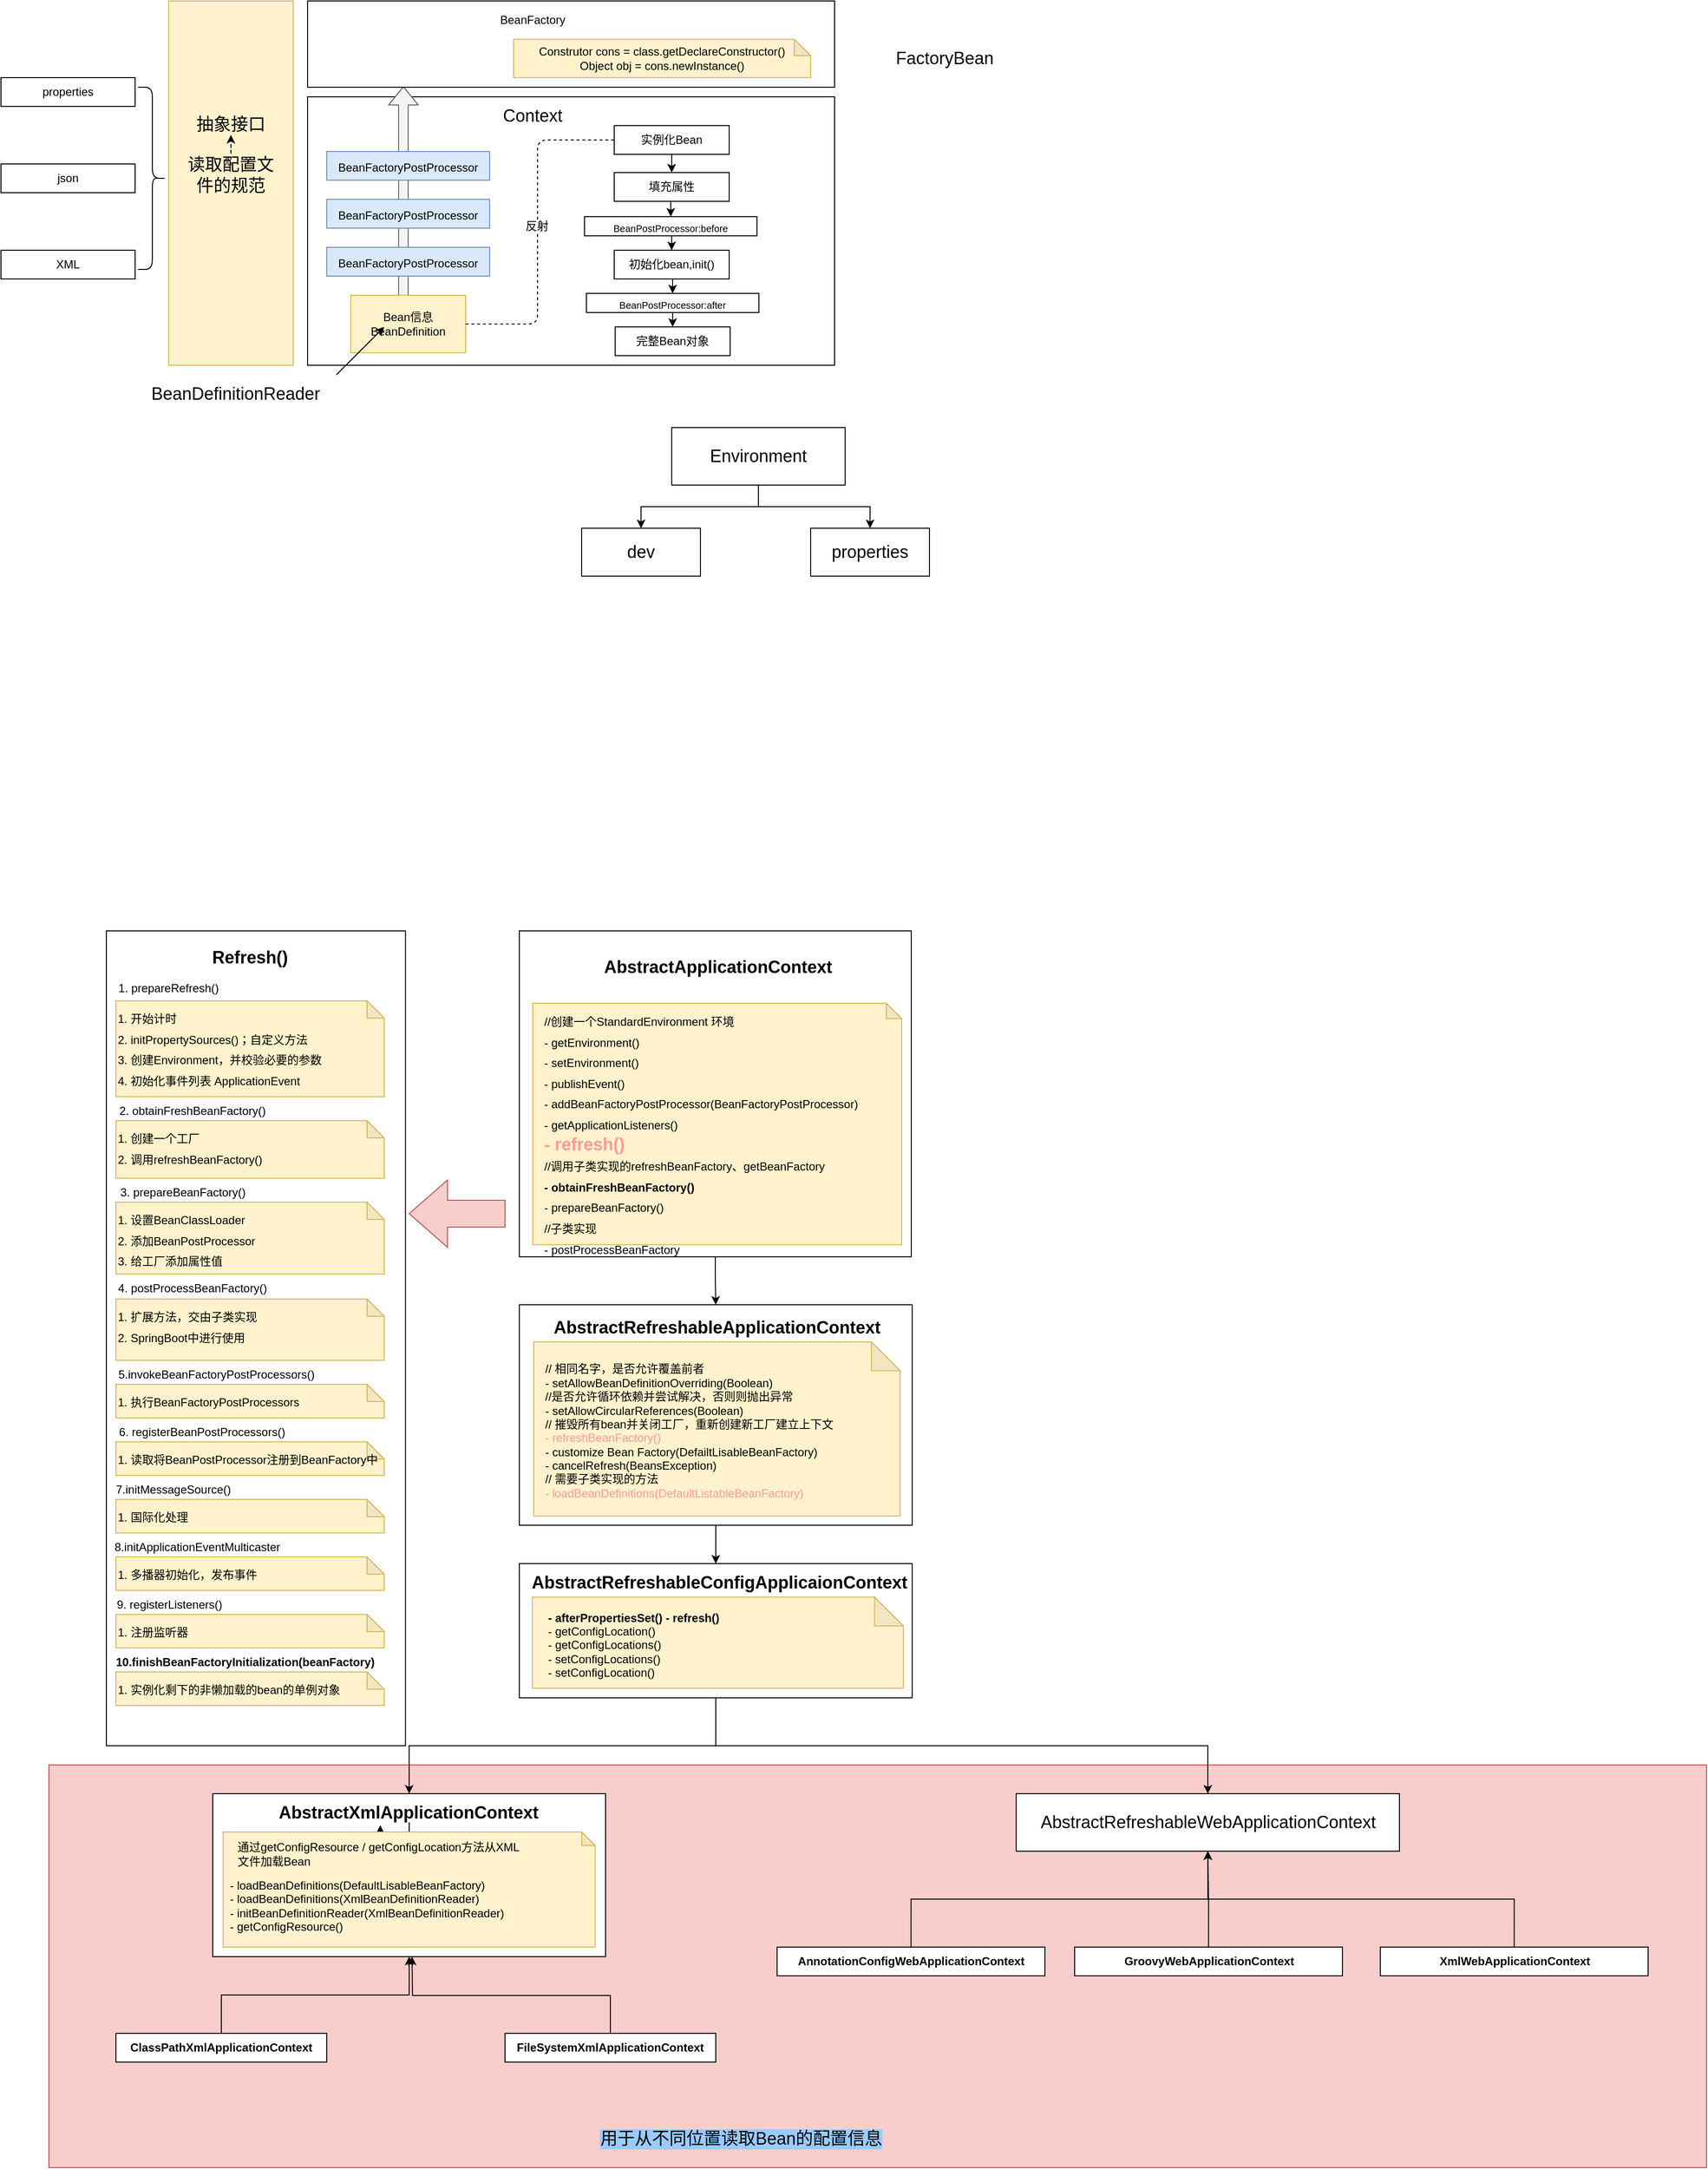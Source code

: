 <mxfile version="14.9.4" type="github">
  <diagram id="Z3F_tw3M94czRbGclj0P" name="Page-1">
    <mxGraphModel dx="1926" dy="-36" grid="1" gridSize="10" guides="1" tooltips="1" connect="1" arrows="1" fold="1" page="1" pageScale="1" pageWidth="827" pageHeight="1169" math="0" shadow="0">
      <root>
        <mxCell id="0" />
        <mxCell id="1" parent="0" />
        <mxCell id="OTE-AY7KIIRI73GwRqa_-37" value="" style="rounded=0;whiteSpace=wrap;html=1;fontSize=18;align=center;fillColor=#f8cecc;strokeColor=#b85450;" vertex="1" parent="1">
          <mxGeometry x="-80" y="3020" width="1730" height="420" as="geometry" />
        </mxCell>
        <mxCell id="5_GDiPNU9crS0oqPosvT-9" value="" style="rounded=0;whiteSpace=wrap;html=1;fontSize=18;" parent="1" vertex="1">
          <mxGeometry x="190" y="1280" width="550" height="280" as="geometry" />
        </mxCell>
        <mxCell id="5_GDiPNU9crS0oqPosvT-41" value="" style="shape=flexArrow;endArrow=classic;html=1;fontSize=18;fillColor=#f5f5f5;strokeColor=#666666;" parent="1" edge="1">
          <mxGeometry width="50" height="50" relative="1" as="geometry">
            <mxPoint x="290" y="1490" as="sourcePoint" />
            <mxPoint x="290" y="1269" as="targetPoint" />
          </mxGeometry>
        </mxCell>
        <mxCell id="5_GDiPNU9crS0oqPosvT-1" value="XML" style="rounded=0;whiteSpace=wrap;html=1;" parent="1" vertex="1">
          <mxGeometry x="-130" y="1440" width="140" height="30" as="geometry" />
        </mxCell>
        <mxCell id="5_GDiPNU9crS0oqPosvT-3" value="json" style="rounded=0;whiteSpace=wrap;html=1;" parent="1" vertex="1">
          <mxGeometry x="-130" y="1350" width="140" height="30" as="geometry" />
        </mxCell>
        <mxCell id="5_GDiPNU9crS0oqPosvT-4" value="properties" style="rounded=0;whiteSpace=wrap;html=1;" parent="1" vertex="1">
          <mxGeometry x="-130" y="1260" width="140" height="30" as="geometry" />
        </mxCell>
        <mxCell id="5_GDiPNU9crS0oqPosvT-7" value="" style="shape=curlyBracket;whiteSpace=wrap;html=1;rounded=1;flipH=1;" parent="1" vertex="1">
          <mxGeometry x="13" y="1270" width="30" height="190" as="geometry" />
        </mxCell>
        <mxCell id="5_GDiPNU9crS0oqPosvT-8" value="BeanDefinitionReader" style="text;html=1;strokeColor=none;fillColor=none;align=center;verticalAlign=middle;whiteSpace=wrap;rounded=0;fontSize=18;" parent="1" vertex="1">
          <mxGeometry x="45" y="1580" width="140" height="20" as="geometry" />
        </mxCell>
        <mxCell id="5_GDiPNU9crS0oqPosvT-10" value="Context" style="text;html=1;strokeColor=none;fillColor=none;align=center;verticalAlign=middle;whiteSpace=wrap;rounded=0;fontSize=18;" parent="1" vertex="1">
          <mxGeometry x="405" y="1290" width="40" height="20" as="geometry" />
        </mxCell>
        <mxCell id="5_GDiPNU9crS0oqPosvT-15" value="" style="group" parent="1" vertex="1" connectable="0">
          <mxGeometry x="45" y="1180" width="130" height="380" as="geometry" />
        </mxCell>
        <mxCell id="5_GDiPNU9crS0oqPosvT-5" value="&lt;h2&gt;&lt;br&gt;&lt;/h2&gt;" style="rounded=0;whiteSpace=wrap;html=1;fillColor=#fff2cc;strokeColor=#d6b656;" parent="5_GDiPNU9crS0oqPosvT-15" vertex="1">
          <mxGeometry width="130" height="380.0" as="geometry" />
        </mxCell>
        <mxCell id="5_GDiPNU9crS0oqPosvT-11" value="抽象接口" style="text;html=1;strokeColor=none;fillColor=none;align=center;verticalAlign=middle;whiteSpace=wrap;rounded=0;fontSize=18;" parent="5_GDiPNU9crS0oqPosvT-15" vertex="1">
          <mxGeometry x="25" y="117.353" width="80" height="22.353" as="geometry" />
        </mxCell>
        <mxCell id="5_GDiPNU9crS0oqPosvT-40" value="" style="edgeStyle=orthogonalEdgeStyle;rounded=0;orthogonalLoop=1;jettySize=auto;html=1;dashed=1;fontSize=18;" parent="5_GDiPNU9crS0oqPosvT-15" source="5_GDiPNU9crS0oqPosvT-12" target="5_GDiPNU9crS0oqPosvT-11" edge="1">
          <mxGeometry relative="1" as="geometry" />
        </mxCell>
        <mxCell id="5_GDiPNU9crS0oqPosvT-12" value="读取配置文件的规范" style="text;html=1;strokeColor=none;fillColor=none;align=center;verticalAlign=middle;whiteSpace=wrap;rounded=0;fontSize=18;" parent="5_GDiPNU9crS0oqPosvT-15" vertex="1">
          <mxGeometry x="15" y="171.264" width="100" height="22.353" as="geometry" />
        </mxCell>
        <mxCell id="5_GDiPNU9crS0oqPosvT-17" value="" style="group" parent="1" vertex="1" connectable="0">
          <mxGeometry x="235" y="1487" width="120" height="60" as="geometry" />
        </mxCell>
        <mxCell id="5_GDiPNU9crS0oqPosvT-14" value="" style="rounded=0;whiteSpace=wrap;html=1;fontSize=18;fillColor=#fff2cc;strokeColor=#d6b656;" parent="5_GDiPNU9crS0oqPosvT-17" vertex="1">
          <mxGeometry width="120" height="60" as="geometry" />
        </mxCell>
        <mxCell id="5_GDiPNU9crS0oqPosvT-16" value="Bean信息&lt;br&gt;BeanDefinition" style="text;html=1;strokeColor=none;fillColor=none;align=center;verticalAlign=middle;whiteSpace=wrap;rounded=0;fontSize=12;" parent="5_GDiPNU9crS0oqPosvT-17" vertex="1">
          <mxGeometry x="15" y="20" width="90" height="20" as="geometry" />
        </mxCell>
        <mxCell id="5_GDiPNU9crS0oqPosvT-44" style="edgeStyle=orthogonalEdgeStyle;rounded=0;orthogonalLoop=1;jettySize=auto;html=1;exitX=0.5;exitY=1;exitDx=0;exitDy=0;entryX=0.5;entryY=0;entryDx=0;entryDy=0;fontSize=18;" parent="1" source="5_GDiPNU9crS0oqPosvT-19" target="5_GDiPNU9crS0oqPosvT-20" edge="1">
          <mxGeometry relative="1" as="geometry" />
        </mxCell>
        <mxCell id="5_GDiPNU9crS0oqPosvT-19" value="实例化Bean" style="rounded=0;whiteSpace=wrap;html=1;fontSize=12;" parent="1" vertex="1">
          <mxGeometry x="510" y="1310" width="120" height="30" as="geometry" />
        </mxCell>
        <mxCell id="5_GDiPNU9crS0oqPosvT-45" style="edgeStyle=orthogonalEdgeStyle;rounded=0;orthogonalLoop=1;jettySize=auto;html=1;exitX=0.5;exitY=1;exitDx=0;exitDy=0;entryX=0.5;entryY=0;entryDx=0;entryDy=0;fontSize=18;" parent="1" source="5_GDiPNU9crS0oqPosvT-20" target="5_GDiPNU9crS0oqPosvT-42" edge="1">
          <mxGeometry relative="1" as="geometry" />
        </mxCell>
        <mxCell id="5_GDiPNU9crS0oqPosvT-20" value="填充属性" style="rounded=0;whiteSpace=wrap;html=1;fontSize=12;" parent="1" vertex="1">
          <mxGeometry x="510" y="1359" width="120" height="30" as="geometry" />
        </mxCell>
        <mxCell id="5_GDiPNU9crS0oqPosvT-47" style="edgeStyle=orthogonalEdgeStyle;rounded=0;orthogonalLoop=1;jettySize=auto;html=1;exitX=0.5;exitY=1;exitDx=0;exitDy=0;entryX=0.5;entryY=0;entryDx=0;entryDy=0;fontSize=18;" parent="1" source="5_GDiPNU9crS0oqPosvT-21" target="5_GDiPNU9crS0oqPosvT-43" edge="1">
          <mxGeometry relative="1" as="geometry" />
        </mxCell>
        <mxCell id="5_GDiPNU9crS0oqPosvT-21" value="初始化bean,init()" style="rounded=0;whiteSpace=wrap;html=1;fontSize=12;" parent="1" vertex="1">
          <mxGeometry x="510" y="1440" width="120" height="30" as="geometry" />
        </mxCell>
        <mxCell id="5_GDiPNU9crS0oqPosvT-22" value="完整Bean对象" style="rounded=0;whiteSpace=wrap;html=1;fontSize=12;" parent="1" vertex="1">
          <mxGeometry x="511" y="1520" width="120" height="30" as="geometry" />
        </mxCell>
        <mxCell id="5_GDiPNU9crS0oqPosvT-23" value="" style="endArrow=none;html=1;fontSize=12;exitX=1;exitY=0.5;exitDx=0;exitDy=0;entryX=0;entryY=0.5;entryDx=0;entryDy=0;dashed=1;" parent="1" source="5_GDiPNU9crS0oqPosvT-14" target="5_GDiPNU9crS0oqPosvT-19" edge="1">
          <mxGeometry width="50" height="50" relative="1" as="geometry">
            <mxPoint x="360" y="1530" as="sourcePoint" />
            <mxPoint x="410" y="1480" as="targetPoint" />
            <Array as="points">
              <mxPoint x="430" y="1517" />
              <mxPoint x="430" y="1325" />
            </Array>
          </mxGeometry>
        </mxCell>
        <mxCell id="5_GDiPNU9crS0oqPosvT-24" value="反射" style="edgeLabel;html=1;align=center;verticalAlign=middle;resizable=0;points=[];fontSize=12;" parent="5_GDiPNU9crS0oqPosvT-23" vertex="1" connectable="0">
          <mxGeometry x="0.021" y="1" relative="1" as="geometry">
            <mxPoint as="offset" />
          </mxGeometry>
        </mxCell>
        <mxCell id="5_GDiPNU9crS0oqPosvT-25" value="" style="rounded=0;whiteSpace=wrap;html=1;fontSize=12;" parent="1" vertex="1">
          <mxGeometry x="190" y="1180" width="550" height="90" as="geometry" />
        </mxCell>
        <mxCell id="5_GDiPNU9crS0oqPosvT-26" value="BeanFactory" style="text;html=1;strokeColor=none;fillColor=none;align=center;verticalAlign=middle;whiteSpace=wrap;rounded=0;fontSize=12;" parent="1" vertex="1">
          <mxGeometry x="405" y="1190" width="40" height="20" as="geometry" />
        </mxCell>
        <mxCell id="5_GDiPNU9crS0oqPosvT-30" value="Construtor cons = class.getDeclareConstructor()&lt;br&gt;Object obj = cons.newInstance()" style="shape=note;whiteSpace=wrap;html=1;backgroundOutline=1;darkOpacity=0.05;fontSize=12;size=17;fillColor=#fff2cc;strokeColor=#d6b656;" parent="1" vertex="1">
          <mxGeometry x="405" y="1220" width="310" height="40" as="geometry" />
        </mxCell>
        <mxCell id="5_GDiPNU9crS0oqPosvT-31" value="FactoryBean" style="text;html=1;strokeColor=none;fillColor=none;align=center;verticalAlign=middle;whiteSpace=wrap;rounded=0;fontSize=18;" parent="1" vertex="1">
          <mxGeometry x="780" y="1230" width="150" height="20" as="geometry" />
        </mxCell>
        <mxCell id="5_GDiPNU9crS0oqPosvT-32" value="&lt;font style=&quot;font-size: 12px&quot;&gt;BeanFactoryPostProcessor&lt;/font&gt;" style="rounded=0;whiteSpace=wrap;html=1;fontSize=18;fillColor=#dae8fc;strokeColor=#6c8ebf;" parent="1" vertex="1">
          <mxGeometry x="210" y="1437" width="170" height="30" as="geometry" />
        </mxCell>
        <mxCell id="5_GDiPNU9crS0oqPosvT-33" value="&lt;font style=&quot;font-size: 12px&quot;&gt;BeanFactoryPostProcessor&lt;/font&gt;" style="rounded=0;whiteSpace=wrap;html=1;fontSize=18;fillColor=#dae8fc;strokeColor=#6c8ebf;" parent="1" vertex="1">
          <mxGeometry x="210" y="1387" width="170" height="30" as="geometry" />
        </mxCell>
        <mxCell id="5_GDiPNU9crS0oqPosvT-34" value="&lt;font style=&quot;font-size: 12px&quot;&gt;BeanFactoryPostProcessor&lt;/font&gt;" style="rounded=0;whiteSpace=wrap;html=1;fontSize=18;fillColor=#dae8fc;strokeColor=#6c8ebf;" parent="1" vertex="1">
          <mxGeometry x="210" y="1337" width="170" height="30" as="geometry" />
        </mxCell>
        <mxCell id="5_GDiPNU9crS0oqPosvT-46" style="edgeStyle=orthogonalEdgeStyle;rounded=0;orthogonalLoop=1;jettySize=auto;html=1;exitX=0.5;exitY=1;exitDx=0;exitDy=0;entryX=0.5;entryY=0;entryDx=0;entryDy=0;fontSize=18;" parent="1" source="5_GDiPNU9crS0oqPosvT-42" target="5_GDiPNU9crS0oqPosvT-21" edge="1">
          <mxGeometry relative="1" as="geometry" />
        </mxCell>
        <mxCell id="5_GDiPNU9crS0oqPosvT-42" value="&lt;font style=&quot;font-size: 10px&quot;&gt;BeanPostProcessor:before&lt;/font&gt;" style="rounded=0;whiteSpace=wrap;html=1;fontSize=18;" parent="1" vertex="1">
          <mxGeometry x="479" y="1405" width="180" height="20" as="geometry" />
        </mxCell>
        <mxCell id="5_GDiPNU9crS0oqPosvT-48" style="edgeStyle=orthogonalEdgeStyle;rounded=0;orthogonalLoop=1;jettySize=auto;html=1;exitX=0.5;exitY=1;exitDx=0;exitDy=0;entryX=0.5;entryY=0;entryDx=0;entryDy=0;fontSize=18;" parent="1" source="5_GDiPNU9crS0oqPosvT-43" target="5_GDiPNU9crS0oqPosvT-22" edge="1">
          <mxGeometry relative="1" as="geometry" />
        </mxCell>
        <mxCell id="5_GDiPNU9crS0oqPosvT-43" value="&lt;font style=&quot;font-size: 10px&quot;&gt;BeanPostProcessor:after&lt;/font&gt;" style="rounded=0;whiteSpace=wrap;html=1;fontSize=18;" parent="1" vertex="1">
          <mxGeometry x="481" y="1485" width="180" height="20" as="geometry" />
        </mxCell>
        <mxCell id="5_GDiPNU9crS0oqPosvT-56" style="edgeStyle=orthogonalEdgeStyle;rounded=0;orthogonalLoop=1;jettySize=auto;html=1;exitX=0.5;exitY=1;exitDx=0;exitDy=0;entryX=0.5;entryY=0;entryDx=0;entryDy=0;fontSize=18;" parent="1" source="5_GDiPNU9crS0oqPosvT-51" target="5_GDiPNU9crS0oqPosvT-52" edge="1">
          <mxGeometry relative="1" as="geometry" />
        </mxCell>
        <mxCell id="5_GDiPNU9crS0oqPosvT-57" style="edgeStyle=orthogonalEdgeStyle;rounded=0;orthogonalLoop=1;jettySize=auto;html=1;exitX=0.5;exitY=1;exitDx=0;exitDy=0;entryX=0.5;entryY=0;entryDx=0;entryDy=0;fontSize=18;" parent="1" source="5_GDiPNU9crS0oqPosvT-51" target="5_GDiPNU9crS0oqPosvT-53" edge="1">
          <mxGeometry relative="1" as="geometry" />
        </mxCell>
        <mxCell id="5_GDiPNU9crS0oqPosvT-51" value="Environment" style="rounded=0;whiteSpace=wrap;html=1;fontSize=18;" parent="1" vertex="1">
          <mxGeometry x="570" y="1625" width="181" height="60" as="geometry" />
        </mxCell>
        <mxCell id="5_GDiPNU9crS0oqPosvT-52" value="dev" style="rounded=0;whiteSpace=wrap;html=1;fontSize=18;" parent="1" vertex="1">
          <mxGeometry x="476" y="1730" width="124" height="50" as="geometry" />
        </mxCell>
        <mxCell id="5_GDiPNU9crS0oqPosvT-53" value="properties" style="rounded=0;whiteSpace=wrap;html=1;fontSize=18;" parent="1" vertex="1">
          <mxGeometry x="715" y="1730" width="124" height="50" as="geometry" />
        </mxCell>
        <mxCell id="5_GDiPNU9crS0oqPosvT-55" value="" style="endArrow=classic;html=1;fontSize=18;" parent="1" edge="1">
          <mxGeometry width="50" height="50" relative="1" as="geometry">
            <mxPoint x="220" y="1570" as="sourcePoint" />
            <mxPoint x="270" y="1520" as="targetPoint" />
          </mxGeometry>
        </mxCell>
        <mxCell id="OTE-AY7KIIRI73GwRqa_-8" style="edgeStyle=orthogonalEdgeStyle;rounded=0;orthogonalLoop=1;jettySize=auto;html=1;exitX=0.5;exitY=0;exitDx=0;exitDy=0;entryX=0.5;entryY=1;entryDx=0;entryDy=0;" edge="1" parent="1" source="OTE-AY7KIIRI73GwRqa_-1" target="OTE-AY7KIIRI73GwRqa_-3">
          <mxGeometry relative="1" as="geometry" />
        </mxCell>
        <mxCell id="OTE-AY7KIIRI73GwRqa_-1" value="&lt;b&gt;ClassPathXmlApplicationContext&lt;/b&gt;" style="rounded=0;whiteSpace=wrap;html=1;" vertex="1" parent="1">
          <mxGeometry x="-10" y="3300" width="220" height="30" as="geometry" />
        </mxCell>
        <mxCell id="OTE-AY7KIIRI73GwRqa_-9" style="edgeStyle=orthogonalEdgeStyle;rounded=0;orthogonalLoop=1;jettySize=auto;html=1;exitX=0.5;exitY=0;exitDx=0;exitDy=0;" edge="1" parent="1" source="OTE-AY7KIIRI73GwRqa_-2">
          <mxGeometry relative="1" as="geometry">
            <mxPoint x="299" y="3220" as="targetPoint" />
          </mxGeometry>
        </mxCell>
        <mxCell id="OTE-AY7KIIRI73GwRqa_-2" value="&lt;b&gt;FileSystemXmlApplicationContext&lt;/b&gt;" style="rounded=0;whiteSpace=wrap;html=1;" vertex="1" parent="1">
          <mxGeometry x="396" y="3300" width="220" height="30" as="geometry" />
        </mxCell>
        <mxCell id="OTE-AY7KIIRI73GwRqa_-10" value="" style="group" vertex="1" connectable="0" parent="1">
          <mxGeometry x="91" y="3050" width="410" height="170" as="geometry" />
        </mxCell>
        <mxCell id="OTE-AY7KIIRI73GwRqa_-3" value="" style="rounded=0;whiteSpace=wrap;html=1;" vertex="1" parent="OTE-AY7KIIRI73GwRqa_-10">
          <mxGeometry width="410.0" height="170" as="geometry" />
        </mxCell>
        <mxCell id="OTE-AY7KIIRI73GwRqa_-11" value="" style="edgeStyle=orthogonalEdgeStyle;rounded=0;orthogonalLoop=1;jettySize=auto;html=1;" edge="1" parent="OTE-AY7KIIRI73GwRqa_-10" source="OTE-AY7KIIRI73GwRqa_-4" target="OTE-AY7KIIRI73GwRqa_-6">
          <mxGeometry relative="1" as="geometry" />
        </mxCell>
        <mxCell id="OTE-AY7KIIRI73GwRqa_-12" value="" style="edgeStyle=orthogonalEdgeStyle;rounded=0;orthogonalLoop=1;jettySize=auto;html=1;" edge="1" parent="OTE-AY7KIIRI73GwRqa_-10" source="OTE-AY7KIIRI73GwRqa_-4" target="OTE-AY7KIIRI73GwRqa_-6">
          <mxGeometry relative="1" as="geometry" />
        </mxCell>
        <mxCell id="OTE-AY7KIIRI73GwRqa_-4" value="&lt;b&gt;&lt;font style=&quot;font-size: 18px&quot;&gt;AbstractXmlApplicationContext&lt;/font&gt;&lt;/b&gt;" style="text;html=1;strokeColor=none;fillColor=none;align=center;verticalAlign=middle;whiteSpace=wrap;rounded=0;" vertex="1" parent="OTE-AY7KIIRI73GwRqa_-10">
          <mxGeometry x="96.471" y="10" width="217.059" height="20" as="geometry" />
        </mxCell>
        <mxCell id="OTE-AY7KIIRI73GwRqa_-5" value="" style="shape=note;whiteSpace=wrap;html=1;backgroundOutline=1;darkOpacity=0.05;size=14;fillColor=#fff2cc;strokeColor=#d6b656;" vertex="1" parent="OTE-AY7KIIRI73GwRqa_-10">
          <mxGeometry x="10.853" y="40" width="388.294" height="120" as="geometry" />
        </mxCell>
        <mxCell id="OTE-AY7KIIRI73GwRqa_-6" value="通过getConfigResource / getConfigLocation方法从XML文件加载Bean" style="text;html=1;strokeColor=none;fillColor=none;align=left;verticalAlign=middle;whiteSpace=wrap;rounded=0;" vertex="1" parent="OTE-AY7KIIRI73GwRqa_-10">
          <mxGeometry x="24.118" y="33" width="301.471" height="60" as="geometry" />
        </mxCell>
        <mxCell id="OTE-AY7KIIRI73GwRqa_-7" value="- loadBeanDefinitions(DefaultLisableBeanFactory)&lt;br&gt;&lt;div&gt;&lt;span&gt;- loadBeanDefinitions(XmlBeanDefinitionReader)&lt;/span&gt;&lt;/div&gt;&lt;div&gt;&lt;span&gt;- initBeanDefinitionReader(XmlBeanDefinitionReader)&lt;/span&gt;&lt;/div&gt;&lt;div&gt;&lt;span&gt;- getConfigResource()&lt;/span&gt;&lt;/div&gt;" style="text;html=1;strokeColor=none;fillColor=none;align=left;verticalAlign=middle;whiteSpace=wrap;rounded=0;" vertex="1" parent="OTE-AY7KIIRI73GwRqa_-10">
          <mxGeometry x="15.676" y="67" width="370.206" height="100" as="geometry" />
        </mxCell>
        <mxCell id="OTE-AY7KIIRI73GwRqa_-17" value="" style="group" vertex="1" connectable="0" parent="1">
          <mxGeometry x="415" y="2810" width="410" height="140" as="geometry" />
        </mxCell>
        <mxCell id="OTE-AY7KIIRI73GwRqa_-13" value="" style="rounded=0;whiteSpace=wrap;html=1;align=left;" vertex="1" parent="OTE-AY7KIIRI73GwRqa_-17">
          <mxGeometry x="-4" width="410" height="140" as="geometry" />
        </mxCell>
        <mxCell id="OTE-AY7KIIRI73GwRqa_-14" value="&lt;font style=&quot;font-size: 18px&quot;&gt;AbstractRefreshableConfigApplicaionContext&lt;/font&gt;" style="text;html=1;strokeColor=none;fillColor=none;align=center;verticalAlign=middle;whiteSpace=wrap;rounded=0;fontStyle=1" vertex="1" parent="OTE-AY7KIIRI73GwRqa_-17">
          <mxGeometry x="84.164" y="10" width="241.672" height="20" as="geometry" />
        </mxCell>
        <mxCell id="OTE-AY7KIIRI73GwRqa_-15" value="" style="shape=note;whiteSpace=wrap;html=1;backgroundOutline=1;darkOpacity=0.05;align=left;fillColor=#fff2cc;strokeColor=#d6b656;" vertex="1" parent="OTE-AY7KIIRI73GwRqa_-17">
          <mxGeometry x="9.619" y="35" width="387.155" height="95" as="geometry" />
        </mxCell>
        <mxCell id="OTE-AY7KIIRI73GwRqa_-16" value="&lt;b&gt;- afterPropertiesSet() - refresh()&lt;/b&gt;&lt;br&gt;- getConfigLocation()&lt;br&gt;- getConfigLocations()&lt;br&gt;- setConfigLocations()&lt;br&gt;- setConfigLocation()" style="text;html=1;strokeColor=none;fillColor=none;align=left;verticalAlign=middle;whiteSpace=wrap;rounded=0;" vertex="1" parent="OTE-AY7KIIRI73GwRqa_-17">
          <mxGeometry x="24.047" y="45" width="288.563" height="80" as="geometry" />
        </mxCell>
        <mxCell id="OTE-AY7KIIRI73GwRqa_-22" value="" style="group;fontSize=18;" vertex="1" connectable="0" parent="1">
          <mxGeometry x="411" y="2540" width="410" height="230" as="geometry" />
        </mxCell>
        <mxCell id="OTE-AY7KIIRI73GwRqa_-18" value="" style="rounded=0;whiteSpace=wrap;html=1;align=left;" vertex="1" parent="OTE-AY7KIIRI73GwRqa_-22">
          <mxGeometry width="410" height="230.0" as="geometry" />
        </mxCell>
        <mxCell id="OTE-AY7KIIRI73GwRqa_-19" value="&lt;font style=&quot;font-size: 18px&quot;&gt;AbstractRefreshableApplicationContext&lt;/font&gt;" style="text;html=1;strokeColor=none;fillColor=none;align=center;verticalAlign=middle;whiteSpace=wrap;rounded=0;fontStyle=1" vertex="1" parent="OTE-AY7KIIRI73GwRqa_-22">
          <mxGeometry x="75.147" y="12.105" width="263.314" height="24.211" as="geometry" />
        </mxCell>
        <mxCell id="OTE-AY7KIIRI73GwRqa_-20" value="" style="shape=note;whiteSpace=wrap;html=1;backgroundOutline=1;darkOpacity=0.05;align=left;fillColor=#fff2cc;strokeColor=#d6b656;" vertex="1" parent="OTE-AY7KIIRI73GwRqa_-22">
          <mxGeometry x="15.029" y="38.737" width="382.346" height="181.579" as="geometry" />
        </mxCell>
        <mxCell id="OTE-AY7KIIRI73GwRqa_-21" value="// 相同名字，是否允许覆盖前者&lt;br&gt;- setAllowBeanDefinitionOverriding(Boolean)&lt;br&gt;//是否允许循环依赖并尝试解决，否则则抛出异常&lt;br&gt;- setAllowCircularReferences(Boolean)&lt;br&gt;// 摧毁所有bean并关闭工厂，重新创建新工厂建立上下文&lt;br&gt;&lt;font color=&quot;#ff9999&quot;&gt;- refreshBeanFactory()&lt;/font&gt;&lt;br&gt;- customize Bean Factory(DefailtLisableBeanFactory)&lt;br&gt;- cancelRefresh(BeansException)&lt;br&gt;// 需要子类实现的方法&lt;br&gt;&lt;font color=&quot;#ff9999&quot;&gt;- loadBeanDefinitions(DefaultListableBeanFactory)&lt;/font&gt;&lt;br&gt;&amp;nbsp;" style="text;html=1;strokeColor=none;fillColor=none;align=left;verticalAlign=middle;whiteSpace=wrap;rounded=0;" vertex="1" parent="OTE-AY7KIIRI73GwRqa_-22">
          <mxGeometry x="24.648" y="48.421" width="372.727" height="181.579" as="geometry" />
        </mxCell>
        <mxCell id="OTE-AY7KIIRI73GwRqa_-23" value="" style="edgeStyle=orthogonalEdgeStyle;rounded=0;orthogonalLoop=1;jettySize=auto;html=1;entryX=0.5;entryY=0;entryDx=0;entryDy=0;" edge="1" parent="1" source="OTE-AY7KIIRI73GwRqa_-18" target="OTE-AY7KIIRI73GwRqa_-13">
          <mxGeometry relative="1" as="geometry">
            <mxPoint x="619" y="2800" as="targetPoint" />
          </mxGeometry>
        </mxCell>
        <mxCell id="OTE-AY7KIIRI73GwRqa_-24" style="edgeStyle=orthogonalEdgeStyle;rounded=0;orthogonalLoop=1;jettySize=auto;html=1;exitX=0.5;exitY=1;exitDx=0;exitDy=0;entryX=0.5;entryY=0;entryDx=0;entryDy=0;" edge="1" parent="1" source="OTE-AY7KIIRI73GwRqa_-13" target="OTE-AY7KIIRI73GwRqa_-3">
          <mxGeometry relative="1" as="geometry" />
        </mxCell>
        <mxCell id="OTE-AY7KIIRI73GwRqa_-32" value="" style="group" vertex="1" connectable="0" parent="1">
          <mxGeometry x="680" y="3050" width="909" height="190" as="geometry" />
        </mxCell>
        <mxCell id="OTE-AY7KIIRI73GwRqa_-25" value="AbstractRefreshableWebApplicationContext" style="rounded=0;whiteSpace=wrap;html=1;fontSize=18;align=center;" vertex="1" parent="OTE-AY7KIIRI73GwRqa_-32">
          <mxGeometry x="249.5" width="400" height="60" as="geometry" />
        </mxCell>
        <mxCell id="OTE-AY7KIIRI73GwRqa_-29" style="edgeStyle=orthogonalEdgeStyle;rounded=0;orthogonalLoop=1;jettySize=auto;html=1;exitX=0.5;exitY=0;exitDx=0;exitDy=0;entryX=0.5;entryY=1;entryDx=0;entryDy=0;fontSize=18;" edge="1" parent="OTE-AY7KIIRI73GwRqa_-32" source="OTE-AY7KIIRI73GwRqa_-26" target="OTE-AY7KIIRI73GwRqa_-25">
          <mxGeometry relative="1" as="geometry" />
        </mxCell>
        <mxCell id="OTE-AY7KIIRI73GwRqa_-26" value="&lt;b&gt;AnnotationConfigWebApplicationContext&lt;/b&gt;" style="rounded=0;whiteSpace=wrap;html=1;" vertex="1" parent="OTE-AY7KIIRI73GwRqa_-32">
          <mxGeometry y="160" width="279.5" height="30" as="geometry" />
        </mxCell>
        <mxCell id="OTE-AY7KIIRI73GwRqa_-30" style="edgeStyle=orthogonalEdgeStyle;rounded=0;orthogonalLoop=1;jettySize=auto;html=1;exitX=0.5;exitY=0;exitDx=0;exitDy=0;fontSize=18;" edge="1" parent="OTE-AY7KIIRI73GwRqa_-32" source="OTE-AY7KIIRI73GwRqa_-27">
          <mxGeometry relative="1" as="geometry">
            <mxPoint x="449.5" y="60" as="targetPoint" />
          </mxGeometry>
        </mxCell>
        <mxCell id="OTE-AY7KIIRI73GwRqa_-27" value="&lt;b&gt;GroovyWebApplicationContext&lt;/b&gt;" style="rounded=0;whiteSpace=wrap;html=1;" vertex="1" parent="OTE-AY7KIIRI73GwRqa_-32">
          <mxGeometry x="310.5" y="160" width="279.5" height="30" as="geometry" />
        </mxCell>
        <mxCell id="OTE-AY7KIIRI73GwRqa_-31" style="edgeStyle=orthogonalEdgeStyle;rounded=0;orthogonalLoop=1;jettySize=auto;html=1;exitX=0.5;exitY=0;exitDx=0;exitDy=0;entryX=0.5;entryY=1;entryDx=0;entryDy=0;fontSize=18;" edge="1" parent="OTE-AY7KIIRI73GwRqa_-32" source="OTE-AY7KIIRI73GwRqa_-28" target="OTE-AY7KIIRI73GwRqa_-25">
          <mxGeometry relative="1" as="geometry" />
        </mxCell>
        <mxCell id="OTE-AY7KIIRI73GwRqa_-28" value="&lt;b&gt;XmlWebApplicationContext&lt;/b&gt;" style="rounded=0;whiteSpace=wrap;html=1;" vertex="1" parent="OTE-AY7KIIRI73GwRqa_-32">
          <mxGeometry x="629.5" y="160" width="279.5" height="30" as="geometry" />
        </mxCell>
        <mxCell id="OTE-AY7KIIRI73GwRqa_-34" style="edgeStyle=orthogonalEdgeStyle;rounded=0;orthogonalLoop=1;jettySize=auto;html=1;exitX=0.5;exitY=1;exitDx=0;exitDy=0;entryX=0.5;entryY=0;entryDx=0;entryDy=0;fontSize=18;" edge="1" parent="1" source="OTE-AY7KIIRI73GwRqa_-13" target="OTE-AY7KIIRI73GwRqa_-25">
          <mxGeometry relative="1" as="geometry" />
        </mxCell>
        <mxCell id="OTE-AY7KIIRI73GwRqa_-39" value="&lt;font style=&quot;font-size: 18px&quot;&gt;用于从不同位置读取Bean的配置信息&lt;/font&gt;" style="text;html=1;strokeColor=none;fillColor=none;align=center;verticalAlign=middle;whiteSpace=wrap;rounded=0;fontSize=18;labelBackgroundColor=#99CCFF;" vertex="1" parent="1">
          <mxGeometry x="360" y="3400" width="565" height="20" as="geometry" />
        </mxCell>
        <mxCell id="OTE-AY7KIIRI73GwRqa_-45" value="" style="rounded=0;whiteSpace=wrap;html=1;labelBackgroundColor=none;fontSize=18;align=left;verticalAlign=top;" vertex="1" parent="1">
          <mxGeometry x="-20" y="2150" width="312.18" height="850" as="geometry" />
        </mxCell>
        <mxCell id="OTE-AY7KIIRI73GwRqa_-46" value="&lt;b&gt;Refresh()&lt;/b&gt;" style="text;html=1;strokeColor=none;fillColor=none;align=center;verticalAlign=middle;whiteSpace=wrap;rounded=0;labelBackgroundColor=none;fontSize=18;" vertex="1" parent="1">
          <mxGeometry x="65" y="2168" width="130" height="20" as="geometry" />
        </mxCell>
        <mxCell id="OTE-AY7KIIRI73GwRqa_-47" value="" style="group" vertex="1" connectable="0" parent="1">
          <mxGeometry x="411" y="2150" width="409" height="340" as="geometry" />
        </mxCell>
        <mxCell id="OTE-AY7KIIRI73GwRqa_-40" value="" style="rounded=0;whiteSpace=wrap;html=1;labelBackgroundColor=#99CCFF;fontSize=18;align=center;" vertex="1" parent="OTE-AY7KIIRI73GwRqa_-47">
          <mxGeometry width="409" height="340" as="geometry" />
        </mxCell>
        <mxCell id="OTE-AY7KIIRI73GwRqa_-41" value="&lt;b&gt;AbstractApplicationContext&lt;/b&gt;" style="text;html=1;strokeColor=none;fillColor=none;align=center;verticalAlign=middle;whiteSpace=wrap;rounded=0;labelBackgroundColor=none;fontSize=18;" vertex="1" parent="OTE-AY7KIIRI73GwRqa_-47">
          <mxGeometry x="59.5" y="25.185" width="295" height="25.185" as="geometry" />
        </mxCell>
        <mxCell id="OTE-AY7KIIRI73GwRqa_-42" value="" style="shape=note;whiteSpace=wrap;html=1;backgroundOutline=1;darkOpacity=0.05;labelBackgroundColor=#99CCFF;fontSize=18;align=center;size=16;fillColor=#fff2cc;strokeColor=#d6b656;" vertex="1" parent="OTE-AY7KIIRI73GwRqa_-47">
          <mxGeometry x="14" y="75.556" width="385" height="251.852" as="geometry" />
        </mxCell>
        <mxCell id="OTE-AY7KIIRI73GwRqa_-43" value="&lt;font style=&quot;font-size: 12px&quot;&gt;&lt;span style=&quot;font-size: 12px&quot;&gt;//创建一个StandardEnvironment 环境&lt;/span&gt;&lt;br&gt;&lt;span style=&quot;font-size: 12px&quot;&gt;- getEnvironment()&lt;/span&gt;&lt;br&gt;&lt;span style=&quot;font-size: 12px&quot;&gt;- setEnvironment()&lt;/span&gt;&lt;br&gt;&lt;span style=&quot;font-size: 12px&quot;&gt;- publishEvent()&lt;/span&gt;&lt;br&gt;&lt;span style=&quot;font-size: 12px&quot;&gt;- addBeanFactoryPostProcessor(BeanFactoryPostProcessor)&lt;/span&gt;&lt;br&gt;&lt;span style=&quot;font-size: 12px&quot;&gt;- getApplicationListeners()&lt;/span&gt;&lt;br&gt;&lt;font&gt;&lt;font color=&quot;#ff9999&quot; style=&quot;font-weight: bold ; font-size: 18px&quot;&gt;- refresh()&lt;/font&gt;&lt;br&gt;&lt;span style=&quot;font-size: 12px&quot;&gt;//调用子类实现的refreshBeanFactory、getBeanFactory&lt;/span&gt;&lt;br&gt;&lt;/font&gt;&lt;span style=&quot;font-size: 12px&quot;&gt;&lt;b&gt;- obtainFreshBeanFactory()&lt;br&gt;&lt;/b&gt;&lt;/span&gt;&lt;font style=&quot;font-size: 12px&quot;&gt;- prepareBeanFactory()&lt;br&gt;//子类实现&lt;br&gt;&lt;/font&gt;- postProcessBeanFactory&lt;br&gt;&lt;br&gt;&lt;/font&gt;" style="text;html=1;strokeColor=none;fillColor=none;align=left;verticalAlign=top;whiteSpace=wrap;rounded=0;labelBackgroundColor=none;fontSize=18;" vertex="1" parent="OTE-AY7KIIRI73GwRqa_-47">
          <mxGeometry x="24" y="75.55" width="361" height="244.45" as="geometry" />
        </mxCell>
        <mxCell id="OTE-AY7KIIRI73GwRqa_-48" style="edgeStyle=orthogonalEdgeStyle;rounded=0;orthogonalLoop=1;jettySize=auto;html=1;exitX=0.5;exitY=1;exitDx=0;exitDy=0;entryX=0.5;entryY=0;entryDx=0;entryDy=0;fontSize=18;" edge="1" parent="1" source="OTE-AY7KIIRI73GwRqa_-40" target="OTE-AY7KIIRI73GwRqa_-18">
          <mxGeometry relative="1" as="geometry" />
        </mxCell>
        <mxCell id="OTE-AY7KIIRI73GwRqa_-51" value="" style="html=1;shadow=0;dashed=0;align=center;verticalAlign=middle;shape=mxgraph.arrows2.arrow;dy=0.6;dx=40;flipH=1;notch=0;labelBackgroundColor=none;fontSize=18;fillColor=#f8cecc;strokeColor=#b85450;" vertex="1" parent="1">
          <mxGeometry x="296" y="2410" width="100" height="70" as="geometry" />
        </mxCell>
        <mxCell id="OTE-AY7KIIRI73GwRqa_-53" value="&lt;font style=&quot;font-size: 12px&quot;&gt;1. prepareRefresh()&lt;/font&gt;" style="text;html=1;strokeColor=none;fillColor=none;align=center;verticalAlign=middle;whiteSpace=wrap;rounded=0;labelBackgroundColor=none;fontSize=18;" vertex="1" parent="1">
          <mxGeometry x="-10" y="2188" width="110" height="40" as="geometry" />
        </mxCell>
        <mxCell id="OTE-AY7KIIRI73GwRqa_-54" value="&lt;span style=&quot;font-size: 12px&quot;&gt;1. 开始计时&lt;br&gt;2. initPropertySources()；自定义方法&lt;br&gt;3. 创建Environment，并校验必要的参数&lt;br&gt;4. 初始化事件列表 ApplicationEvent&lt;br&gt;&lt;/span&gt;" style="shape=note;whiteSpace=wrap;html=1;backgroundOutline=1;darkOpacity=0.05;labelBackgroundColor=none;fontSize=18;align=left;verticalAlign=top;size=18;fillColor=#fff2cc;strokeColor=#d6b656;" vertex="1" parent="1">
          <mxGeometry x="-10" y="2223" width="280" height="100" as="geometry" />
        </mxCell>
        <mxCell id="OTE-AY7KIIRI73GwRqa_-55" value="&lt;font style=&quot;font-size: 12px&quot;&gt;2. obtainFreshBeanFactory()&lt;/font&gt;" style="text;html=1;strokeColor=none;fillColor=none;align=center;verticalAlign=middle;whiteSpace=wrap;rounded=0;labelBackgroundColor=none;fontSize=18;" vertex="1" parent="1">
          <mxGeometry x="-10" y="2323" width="160" height="25" as="geometry" />
        </mxCell>
        <mxCell id="OTE-AY7KIIRI73GwRqa_-56" value="&lt;span style=&quot;font-size: 12px&quot;&gt;1. 创建一个工厂&lt;br&gt;2. 调用refreshBeanFactory()&lt;br&gt;&lt;/span&gt;" style="shape=note;whiteSpace=wrap;html=1;backgroundOutline=1;darkOpacity=0.05;labelBackgroundColor=none;fontSize=18;align=left;verticalAlign=top;size=18;fillColor=#fff2cc;strokeColor=#d6b656;" vertex="1" parent="1">
          <mxGeometry x="-10" y="2348" width="280" height="60" as="geometry" />
        </mxCell>
        <mxCell id="OTE-AY7KIIRI73GwRqa_-57" value="&lt;font style=&quot;font-size: 12px&quot;&gt;3. prepareBeanFactory()&lt;/font&gt;" style="text;html=1;strokeColor=none;fillColor=none;align=center;verticalAlign=middle;whiteSpace=wrap;rounded=0;labelBackgroundColor=none;fontSize=18;" vertex="1" parent="1">
          <mxGeometry x="-10" y="2408" width="140" height="25" as="geometry" />
        </mxCell>
        <mxCell id="OTE-AY7KIIRI73GwRqa_-58" value="&lt;span style=&quot;font-size: 12px&quot;&gt;1. 设置BeanClassLoader&lt;br&gt;2. 添加BeanPostProcessor&lt;br&gt;3. 给工厂添加属性值&lt;br&gt;&lt;/span&gt;" style="shape=note;whiteSpace=wrap;html=1;backgroundOutline=1;darkOpacity=0.05;labelBackgroundColor=none;fontSize=18;align=left;verticalAlign=top;size=18;fillColor=#fff2cc;strokeColor=#d6b656;" vertex="1" parent="1">
          <mxGeometry x="-10" y="2433" width="280" height="75" as="geometry" />
        </mxCell>
        <mxCell id="OTE-AY7KIIRI73GwRqa_-59" value="&lt;font style=&quot;font-size: 12px&quot;&gt;4. postProcessBeanFactory()&lt;/font&gt;" style="text;html=1;strokeColor=none;fillColor=none;align=center;verticalAlign=middle;whiteSpace=wrap;rounded=0;labelBackgroundColor=none;fontSize=18;" vertex="1" parent="1">
          <mxGeometry x="-10" y="2508" width="160" height="25" as="geometry" />
        </mxCell>
        <mxCell id="OTE-AY7KIIRI73GwRqa_-60" value="&lt;span style=&quot;font-size: 12px&quot;&gt;1. 扩展方法，交由子类实现&lt;br&gt;2. SpringBoot中进行使用&lt;br&gt;&lt;/span&gt;" style="shape=note;whiteSpace=wrap;html=1;backgroundOutline=1;darkOpacity=0.05;labelBackgroundColor=none;fontSize=18;align=left;verticalAlign=top;size=18;fillColor=#fff2cc;strokeColor=#d6b656;" vertex="1" parent="1">
          <mxGeometry x="-10" y="2534" width="280" height="64" as="geometry" />
        </mxCell>
        <mxCell id="OTE-AY7KIIRI73GwRqa_-61" value="&lt;font style=&quot;font-size: 12px&quot;&gt;5.invokeBeanFactoryPostProcessors()&lt;/font&gt;" style="text;html=1;strokeColor=none;fillColor=none;align=center;verticalAlign=middle;whiteSpace=wrap;rounded=0;labelBackgroundColor=none;fontSize=18;" vertex="1" parent="1">
          <mxGeometry x="-10" y="2598" width="210" height="25" as="geometry" />
        </mxCell>
        <mxCell id="OTE-AY7KIIRI73GwRqa_-62" value="&lt;span style=&quot;font-size: 12px&quot;&gt;1. 执行BeanFactoryPostProcessors&lt;br&gt;&lt;/span&gt;" style="shape=note;whiteSpace=wrap;html=1;backgroundOutline=1;darkOpacity=0.05;labelBackgroundColor=none;fontSize=18;align=left;verticalAlign=top;size=18;fillColor=#fff2cc;strokeColor=#d6b656;" vertex="1" parent="1">
          <mxGeometry x="-10" y="2623" width="280" height="35" as="geometry" />
        </mxCell>
        <mxCell id="OTE-AY7KIIRI73GwRqa_-63" value="&lt;font style=&quot;font-size: 12px&quot;&gt;6. registerBeanPostProcessors()&lt;/font&gt;" style="text;html=1;strokeColor=none;fillColor=none;align=center;verticalAlign=middle;whiteSpace=wrap;rounded=0;labelBackgroundColor=none;fontSize=18;" vertex="1" parent="1">
          <mxGeometry x="-10" y="2658" width="180" height="25" as="geometry" />
        </mxCell>
        <mxCell id="OTE-AY7KIIRI73GwRqa_-64" value="&lt;span style=&quot;font-size: 12px&quot;&gt;1. 读取将BeanPostProcessor注册到BeanFactory中&lt;br&gt;&lt;/span&gt;" style="shape=note;whiteSpace=wrap;html=1;backgroundOutline=1;darkOpacity=0.05;labelBackgroundColor=none;fontSize=18;align=left;verticalAlign=top;size=18;fillColor=#fff2cc;strokeColor=#d6b656;" vertex="1" parent="1">
          <mxGeometry x="-10" y="2683" width="280" height="35" as="geometry" />
        </mxCell>
        <mxCell id="OTE-AY7KIIRI73GwRqa_-65" value="&lt;font style=&quot;font-size: 12px&quot;&gt;7.initMessageSource()&lt;/font&gt;" style="text;html=1;strokeColor=none;fillColor=none;align=center;verticalAlign=middle;whiteSpace=wrap;rounded=0;labelBackgroundColor=none;fontSize=18;" vertex="1" parent="1">
          <mxGeometry x="-10" y="2718" width="120" height="25" as="geometry" />
        </mxCell>
        <mxCell id="OTE-AY7KIIRI73GwRqa_-67" value="&lt;span style=&quot;font-size: 12px&quot;&gt;1. 国际化处理&lt;br&gt;&lt;/span&gt;" style="shape=note;whiteSpace=wrap;html=1;backgroundOutline=1;darkOpacity=0.05;labelBackgroundColor=none;fontSize=18;align=left;verticalAlign=top;size=18;fillColor=#fff2cc;strokeColor=#d6b656;" vertex="1" parent="1">
          <mxGeometry x="-10" y="2743" width="280" height="35" as="geometry" />
        </mxCell>
        <mxCell id="OTE-AY7KIIRI73GwRqa_-68" value="&lt;font style=&quot;font-size: 12px&quot;&gt;8.initApplicationEventMulticaster&lt;/font&gt;" style="text;html=1;strokeColor=none;fillColor=none;align=center;verticalAlign=middle;whiteSpace=wrap;rounded=0;labelBackgroundColor=none;fontSize=18;" vertex="1" parent="1">
          <mxGeometry x="-10" y="2778" width="170" height="25" as="geometry" />
        </mxCell>
        <mxCell id="OTE-AY7KIIRI73GwRqa_-69" value="&lt;span style=&quot;font-size: 12px&quot;&gt;1. 多播器初始化，发布事件&lt;br&gt;&lt;/span&gt;" style="shape=note;whiteSpace=wrap;html=1;backgroundOutline=1;darkOpacity=0.05;labelBackgroundColor=none;fontSize=18;align=left;verticalAlign=top;size=18;fillColor=#fff2cc;strokeColor=#d6b656;" vertex="1" parent="1">
          <mxGeometry x="-10" y="2803" width="280" height="35" as="geometry" />
        </mxCell>
        <mxCell id="OTE-AY7KIIRI73GwRqa_-70" value="&lt;font style=&quot;font-size: 12px&quot;&gt;9. registerListeners()&lt;/font&gt;" style="text;html=1;strokeColor=none;fillColor=none;align=center;verticalAlign=middle;whiteSpace=wrap;rounded=0;labelBackgroundColor=none;fontSize=18;" vertex="1" parent="1">
          <mxGeometry x="-14" y="2838" width="120" height="25" as="geometry" />
        </mxCell>
        <mxCell id="OTE-AY7KIIRI73GwRqa_-71" value="&lt;span style=&quot;font-size: 12px&quot;&gt;1. 注册监听器&lt;br&gt;&lt;/span&gt;" style="shape=note;whiteSpace=wrap;html=1;backgroundOutline=1;darkOpacity=0.05;labelBackgroundColor=none;fontSize=18;align=left;verticalAlign=top;size=18;fillColor=#fff2cc;strokeColor=#d6b656;" vertex="1" parent="1">
          <mxGeometry x="-10" y="2863" width="280" height="35" as="geometry" />
        </mxCell>
        <mxCell id="OTE-AY7KIIRI73GwRqa_-72" value="&lt;font style=&quot;font-size: 12px&quot;&gt;&lt;b&gt;10.finishBeanFactoryInitialization(beanFactory)&lt;/b&gt;&lt;/font&gt;" style="text;html=1;strokeColor=none;fillColor=none;align=center;verticalAlign=middle;whiteSpace=wrap;rounded=0;labelBackgroundColor=none;fontSize=18;" vertex="1" parent="1">
          <mxGeometry x="65" y="2898" width="120" height="25" as="geometry" />
        </mxCell>
        <mxCell id="OTE-AY7KIIRI73GwRqa_-73" value="&lt;span style=&quot;font-size: 12px&quot;&gt;1. 实例化剩下的非懒加载的bean的单例对象&lt;br&gt;&lt;/span&gt;" style="shape=note;whiteSpace=wrap;html=1;backgroundOutline=1;darkOpacity=0.05;labelBackgroundColor=none;fontSize=18;align=left;verticalAlign=top;size=18;fillColor=#fff2cc;strokeColor=#d6b656;" vertex="1" parent="1">
          <mxGeometry x="-10" y="2923" width="280" height="35" as="geometry" />
        </mxCell>
      </root>
    </mxGraphModel>
  </diagram>
</mxfile>
